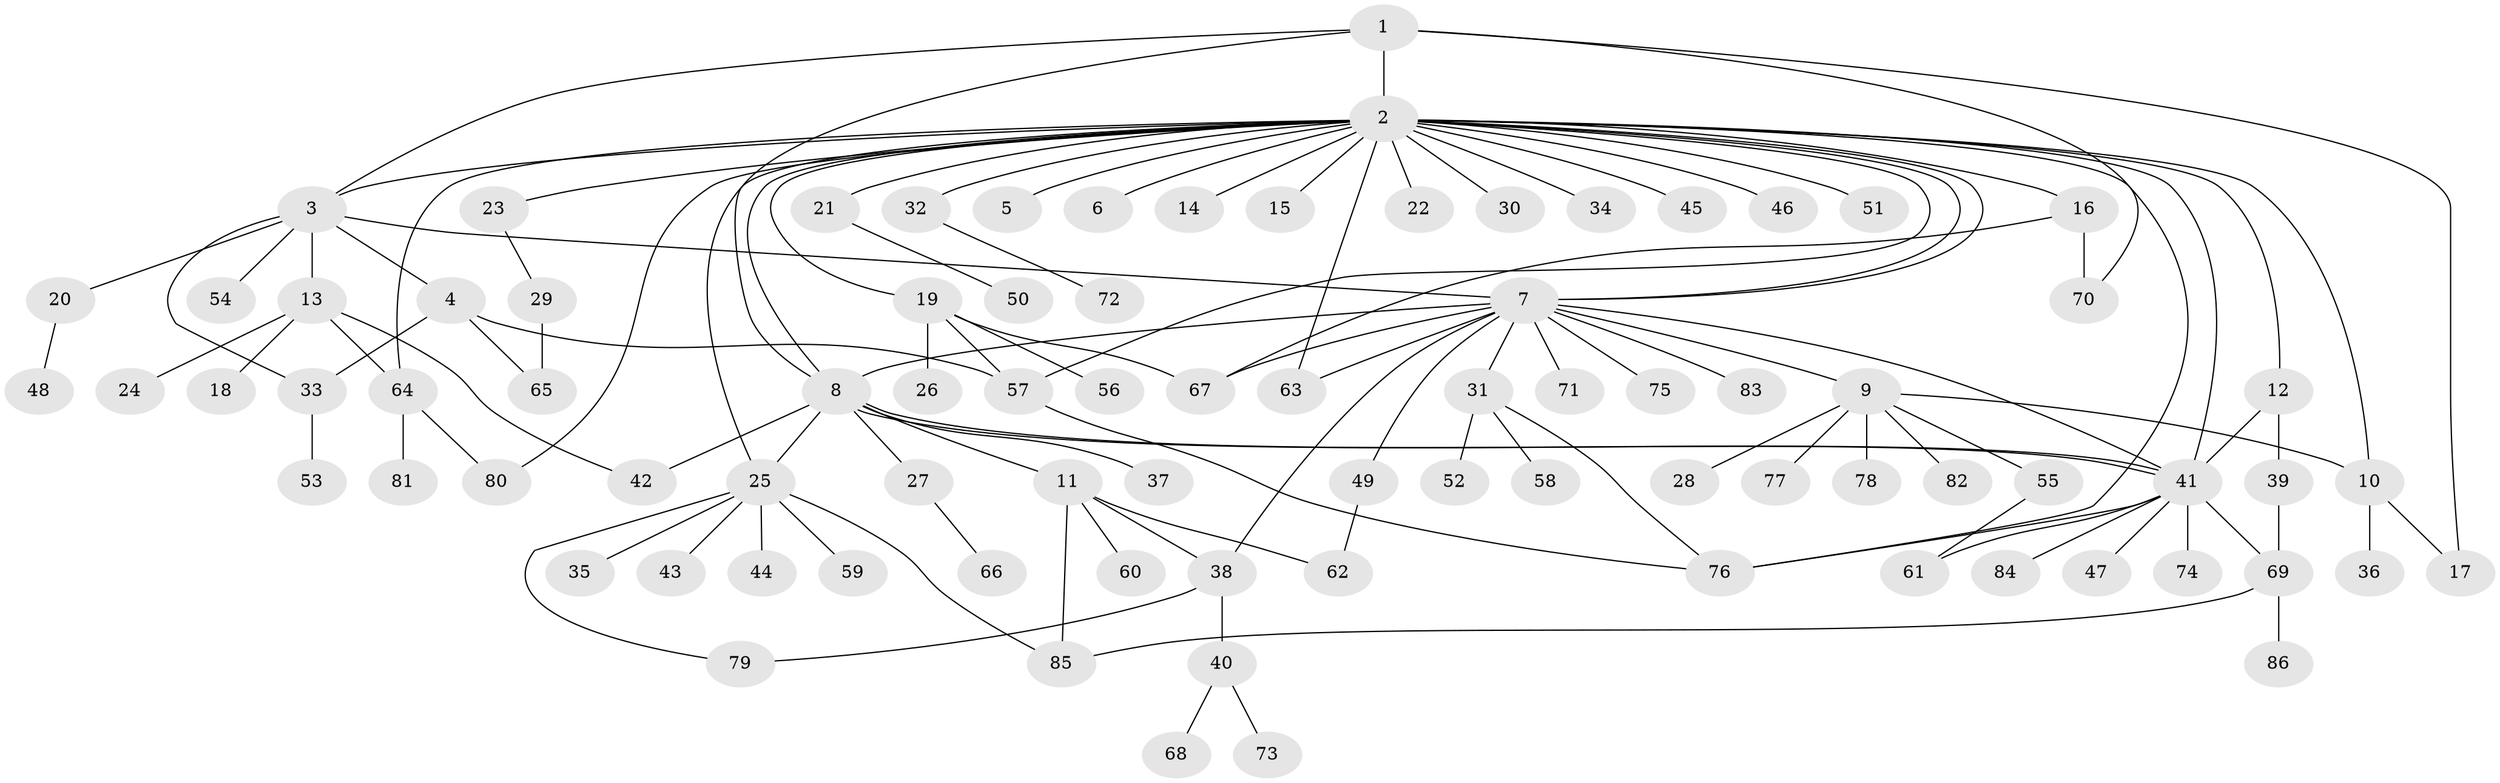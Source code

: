 // Generated by graph-tools (version 1.1) at 2025/26/03/09/25 03:26:06]
// undirected, 86 vertices, 118 edges
graph export_dot {
graph [start="1"]
  node [color=gray90,style=filled];
  1;
  2;
  3;
  4;
  5;
  6;
  7;
  8;
  9;
  10;
  11;
  12;
  13;
  14;
  15;
  16;
  17;
  18;
  19;
  20;
  21;
  22;
  23;
  24;
  25;
  26;
  27;
  28;
  29;
  30;
  31;
  32;
  33;
  34;
  35;
  36;
  37;
  38;
  39;
  40;
  41;
  42;
  43;
  44;
  45;
  46;
  47;
  48;
  49;
  50;
  51;
  52;
  53;
  54;
  55;
  56;
  57;
  58;
  59;
  60;
  61;
  62;
  63;
  64;
  65;
  66;
  67;
  68;
  69;
  70;
  71;
  72;
  73;
  74;
  75;
  76;
  77;
  78;
  79;
  80;
  81;
  82;
  83;
  84;
  85;
  86;
  1 -- 2;
  1 -- 3;
  1 -- 8;
  1 -- 17;
  1 -- 70;
  2 -- 3;
  2 -- 5;
  2 -- 6;
  2 -- 7;
  2 -- 7;
  2 -- 8;
  2 -- 10;
  2 -- 12;
  2 -- 14;
  2 -- 15;
  2 -- 16;
  2 -- 19;
  2 -- 21;
  2 -- 22;
  2 -- 23;
  2 -- 25;
  2 -- 30;
  2 -- 32;
  2 -- 34;
  2 -- 41;
  2 -- 45;
  2 -- 46;
  2 -- 51;
  2 -- 57;
  2 -- 63;
  2 -- 64;
  2 -- 76;
  2 -- 80;
  3 -- 4;
  3 -- 7;
  3 -- 13;
  3 -- 20;
  3 -- 33;
  3 -- 54;
  4 -- 33;
  4 -- 57;
  4 -- 65;
  7 -- 8;
  7 -- 9;
  7 -- 31;
  7 -- 38;
  7 -- 41;
  7 -- 49;
  7 -- 63;
  7 -- 67;
  7 -- 71;
  7 -- 75;
  7 -- 83;
  8 -- 11;
  8 -- 25;
  8 -- 27;
  8 -- 37;
  8 -- 41;
  8 -- 41;
  8 -- 42;
  9 -- 10;
  9 -- 28;
  9 -- 55;
  9 -- 77;
  9 -- 78;
  9 -- 82;
  10 -- 17;
  10 -- 36;
  11 -- 38;
  11 -- 60;
  11 -- 62;
  11 -- 85;
  12 -- 39;
  12 -- 41;
  13 -- 18;
  13 -- 24;
  13 -- 42;
  13 -- 64;
  16 -- 67;
  16 -- 70;
  19 -- 26;
  19 -- 56;
  19 -- 57;
  19 -- 67;
  20 -- 48;
  21 -- 50;
  23 -- 29;
  25 -- 35;
  25 -- 43;
  25 -- 44;
  25 -- 59;
  25 -- 79;
  25 -- 85;
  27 -- 66;
  29 -- 65;
  31 -- 52;
  31 -- 58;
  31 -- 76;
  32 -- 72;
  33 -- 53;
  38 -- 40;
  38 -- 79;
  39 -- 69;
  40 -- 68;
  40 -- 73;
  41 -- 47;
  41 -- 61;
  41 -- 69;
  41 -- 74;
  41 -- 76;
  41 -- 84;
  49 -- 62;
  55 -- 61;
  57 -- 76;
  64 -- 80;
  64 -- 81;
  69 -- 85;
  69 -- 86;
}
